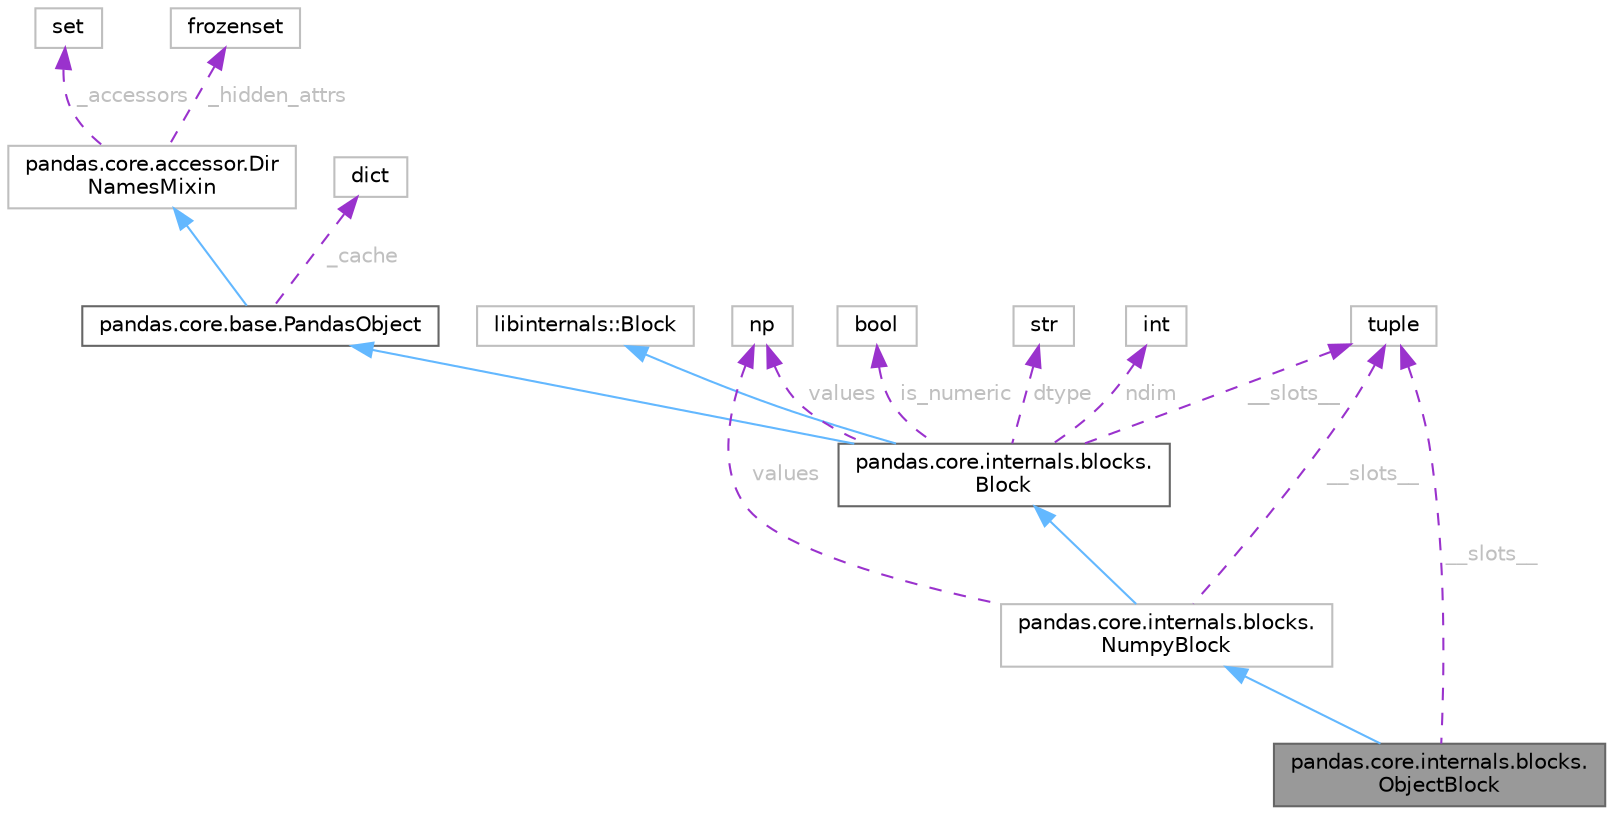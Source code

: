 digraph "pandas.core.internals.blocks.ObjectBlock"
{
 // LATEX_PDF_SIZE
  bgcolor="transparent";
  edge [fontname=Helvetica,fontsize=10,labelfontname=Helvetica,labelfontsize=10];
  node [fontname=Helvetica,fontsize=10,shape=box,height=0.2,width=0.4];
  Node1 [id="Node000001",label="pandas.core.internals.blocks.\lObjectBlock",height=0.2,width=0.4,color="gray40", fillcolor="grey60", style="filled", fontcolor="black",tooltip=" "];
  Node2 -> Node1 [id="edge17_Node000001_Node000002",dir="back",color="steelblue1",style="solid",tooltip=" "];
  Node2 [id="Node000002",label="pandas.core.internals.blocks.\lNumpyBlock",height=0.2,width=0.4,color="grey75", fillcolor="white", style="filled",URL="$d6/dfa/classpandas_1_1core_1_1internals_1_1blocks_1_1NumpyBlock.html",tooltip=" "];
  Node3 -> Node2 [id="edge18_Node000002_Node000003",dir="back",color="steelblue1",style="solid",tooltip=" "];
  Node3 [id="Node000003",label="pandas.core.internals.blocks.\lBlock",height=0.2,width=0.4,color="gray40", fillcolor="white", style="filled",URL="$df/d65/classpandas_1_1core_1_1internals_1_1blocks_1_1Block.html",tooltip=" "];
  Node4 -> Node3 [id="edge19_Node000003_Node000004",dir="back",color="steelblue1",style="solid",tooltip=" "];
  Node4 [id="Node000004",label="pandas.core.base.PandasObject",height=0.2,width=0.4,color="gray40", fillcolor="white", style="filled",URL="$d9/d19/classpandas_1_1core_1_1base_1_1PandasObject.html",tooltip=" "];
  Node5 -> Node4 [id="edge20_Node000004_Node000005",dir="back",color="steelblue1",style="solid",tooltip=" "];
  Node5 [id="Node000005",label="pandas.core.accessor.Dir\lNamesMixin",height=0.2,width=0.4,color="grey75", fillcolor="white", style="filled",URL="$df/dd9/classpandas_1_1core_1_1accessor_1_1DirNamesMixin.html",tooltip=" "];
  Node6 -> Node5 [id="edge21_Node000005_Node000006",dir="back",color="darkorchid3",style="dashed",tooltip=" ",label=" _accessors",fontcolor="grey" ];
  Node6 [id="Node000006",label="set",height=0.2,width=0.4,color="grey75", fillcolor="white", style="filled",tooltip=" "];
  Node7 -> Node5 [id="edge22_Node000005_Node000007",dir="back",color="darkorchid3",style="dashed",tooltip=" ",label=" _hidden_attrs",fontcolor="grey" ];
  Node7 [id="Node000007",label="frozenset",height=0.2,width=0.4,color="grey75", fillcolor="white", style="filled",tooltip=" "];
  Node8 -> Node4 [id="edge23_Node000004_Node000008",dir="back",color="darkorchid3",style="dashed",tooltip=" ",label=" _cache",fontcolor="grey" ];
  Node8 [id="Node000008",label="dict",height=0.2,width=0.4,color="grey75", fillcolor="white", style="filled",tooltip=" "];
  Node9 -> Node3 [id="edge24_Node000003_Node000009",dir="back",color="steelblue1",style="solid",tooltip=" "];
  Node9 [id="Node000009",label="libinternals::Block",height=0.2,width=0.4,color="grey75", fillcolor="white", style="filled",tooltip=" "];
  Node10 -> Node3 [id="edge25_Node000003_Node000010",dir="back",color="darkorchid3",style="dashed",tooltip=" ",label=" values",fontcolor="grey" ];
  Node10 [id="Node000010",label="np",height=0.2,width=0.4,color="grey75", fillcolor="white", style="filled",tooltip=" "];
  Node11 -> Node3 [id="edge26_Node000003_Node000011",dir="back",color="darkorchid3",style="dashed",tooltip=" ",label=" __slots__",fontcolor="grey" ];
  Node11 [id="Node000011",label="tuple",height=0.2,width=0.4,color="grey75", fillcolor="white", style="filled",tooltip=" "];
  Node12 -> Node3 [id="edge27_Node000003_Node000012",dir="back",color="darkorchid3",style="dashed",tooltip=" ",label=" is_numeric",fontcolor="grey" ];
  Node12 [id="Node000012",label="bool",height=0.2,width=0.4,color="grey75", fillcolor="white", style="filled",tooltip=" "];
  Node13 -> Node3 [id="edge28_Node000003_Node000013",dir="back",color="darkorchid3",style="dashed",tooltip=" ",label=" dtype",fontcolor="grey" ];
  Node13 [id="Node000013",label="str",height=0.2,width=0.4,color="grey75", fillcolor="white", style="filled",tooltip=" "];
  Node14 -> Node3 [id="edge29_Node000003_Node000014",dir="back",color="darkorchid3",style="dashed",tooltip=" ",label=" ndim",fontcolor="grey" ];
  Node14 [id="Node000014",label="int",height=0.2,width=0.4,color="grey75", fillcolor="white", style="filled",tooltip=" "];
  Node10 -> Node2 [id="edge30_Node000002_Node000010",dir="back",color="darkorchid3",style="dashed",tooltip=" ",label=" values",fontcolor="grey" ];
  Node11 -> Node2 [id="edge31_Node000002_Node000011",dir="back",color="darkorchid3",style="dashed",tooltip=" ",label=" __slots__",fontcolor="grey" ];
  Node11 -> Node1 [id="edge32_Node000001_Node000011",dir="back",color="darkorchid3",style="dashed",tooltip=" ",label=" __slots__",fontcolor="grey" ];
}

